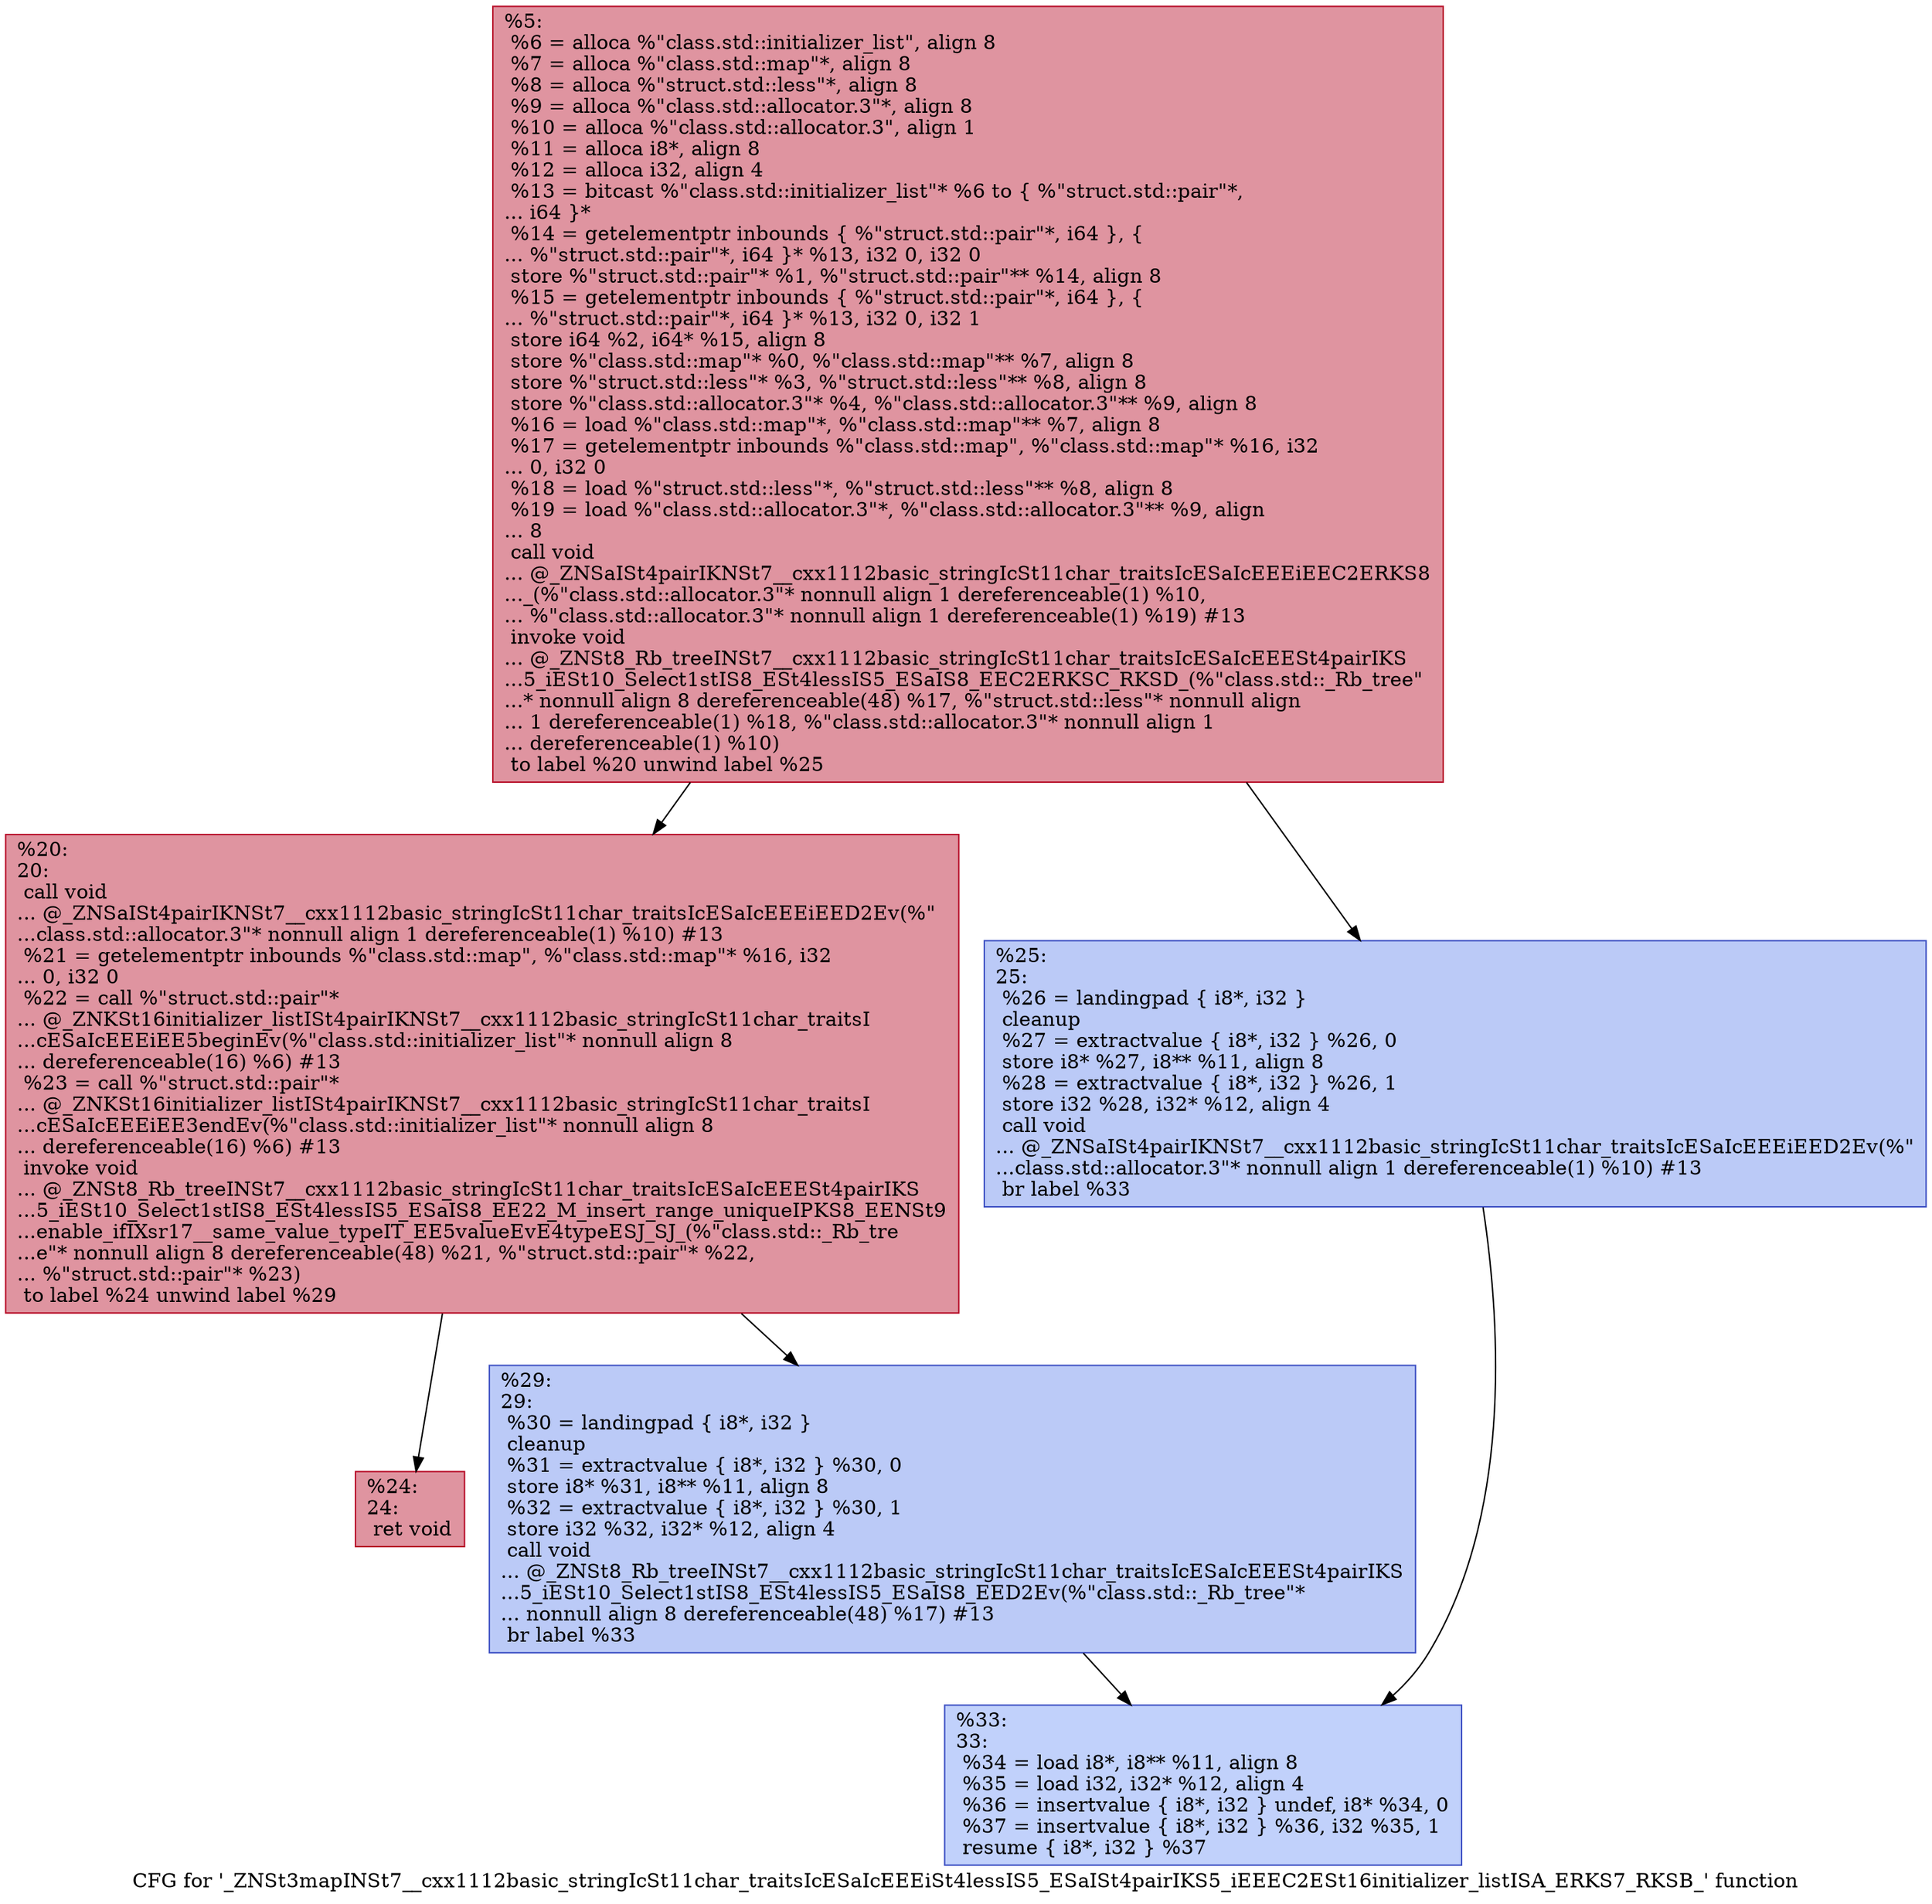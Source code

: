 digraph "CFG for '_ZNSt3mapINSt7__cxx1112basic_stringIcSt11char_traitsIcESaIcEEEiSt4lessIS5_ESaISt4pairIKS5_iEEEC2ESt16initializer_listISA_ERKS7_RKSB_' function" {
	label="CFG for '_ZNSt3mapINSt7__cxx1112basic_stringIcSt11char_traitsIcESaIcEEEiSt4lessIS5_ESaISt4pairIKS5_iEEEC2ESt16initializer_listISA_ERKS7_RKSB_' function";

	Node0x55a8467adf80 [shape=record,color="#b70d28ff", style=filled, fillcolor="#b70d2870",label="{%5:\l  %6 = alloca %\"class.std::initializer_list\", align 8\l  %7 = alloca %\"class.std::map\"*, align 8\l  %8 = alloca %\"struct.std::less\"*, align 8\l  %9 = alloca %\"class.std::allocator.3\"*, align 8\l  %10 = alloca %\"class.std::allocator.3\", align 1\l  %11 = alloca i8*, align 8\l  %12 = alloca i32, align 4\l  %13 = bitcast %\"class.std::initializer_list\"* %6 to \{ %\"struct.std::pair\"*,\l... i64 \}*\l  %14 = getelementptr inbounds \{ %\"struct.std::pair\"*, i64 \}, \{\l... %\"struct.std::pair\"*, i64 \}* %13, i32 0, i32 0\l  store %\"struct.std::pair\"* %1, %\"struct.std::pair\"** %14, align 8\l  %15 = getelementptr inbounds \{ %\"struct.std::pair\"*, i64 \}, \{\l... %\"struct.std::pair\"*, i64 \}* %13, i32 0, i32 1\l  store i64 %2, i64* %15, align 8\l  store %\"class.std::map\"* %0, %\"class.std::map\"** %7, align 8\l  store %\"struct.std::less\"* %3, %\"struct.std::less\"** %8, align 8\l  store %\"class.std::allocator.3\"* %4, %\"class.std::allocator.3\"** %9, align 8\l  %16 = load %\"class.std::map\"*, %\"class.std::map\"** %7, align 8\l  %17 = getelementptr inbounds %\"class.std::map\", %\"class.std::map\"* %16, i32\l... 0, i32 0\l  %18 = load %\"struct.std::less\"*, %\"struct.std::less\"** %8, align 8\l  %19 = load %\"class.std::allocator.3\"*, %\"class.std::allocator.3\"** %9, align\l... 8\l  call void\l... @_ZNSaISt4pairIKNSt7__cxx1112basic_stringIcSt11char_traitsIcESaIcEEEiEEC2ERKS8\l..._(%\"class.std::allocator.3\"* nonnull align 1 dereferenceable(1) %10,\l... %\"class.std::allocator.3\"* nonnull align 1 dereferenceable(1) %19) #13\l  invoke void\l... @_ZNSt8_Rb_treeINSt7__cxx1112basic_stringIcSt11char_traitsIcESaIcEEESt4pairIKS\l...5_iESt10_Select1stIS8_ESt4lessIS5_ESaIS8_EEC2ERKSC_RKSD_(%\"class.std::_Rb_tree\"\l...* nonnull align 8 dereferenceable(48) %17, %\"struct.std::less\"* nonnull align\l... 1 dereferenceable(1) %18, %\"class.std::allocator.3\"* nonnull align 1\l... dereferenceable(1) %10)\l          to label %20 unwind label %25\l}"];
	Node0x55a8467adf80 -> Node0x55a8467aea00;
	Node0x55a8467adf80 -> Node0x55a8467aea50;
	Node0x55a8467aea00 [shape=record,color="#b70d28ff", style=filled, fillcolor="#b70d2870",label="{%20:\l20:                                               \l  call void\l... @_ZNSaISt4pairIKNSt7__cxx1112basic_stringIcSt11char_traitsIcESaIcEEEiEED2Ev(%\"\l...class.std::allocator.3\"* nonnull align 1 dereferenceable(1) %10) #13\l  %21 = getelementptr inbounds %\"class.std::map\", %\"class.std::map\"* %16, i32\l... 0, i32 0\l  %22 = call %\"struct.std::pair\"*\l... @_ZNKSt16initializer_listISt4pairIKNSt7__cxx1112basic_stringIcSt11char_traitsI\l...cESaIcEEEiEE5beginEv(%\"class.std::initializer_list\"* nonnull align 8\l... dereferenceable(16) %6) #13\l  %23 = call %\"struct.std::pair\"*\l... @_ZNKSt16initializer_listISt4pairIKNSt7__cxx1112basic_stringIcSt11char_traitsI\l...cESaIcEEEiEE3endEv(%\"class.std::initializer_list\"* nonnull align 8\l... dereferenceable(16) %6) #13\l  invoke void\l... @_ZNSt8_Rb_treeINSt7__cxx1112basic_stringIcSt11char_traitsIcESaIcEEESt4pairIKS\l...5_iESt10_Select1stIS8_ESt4lessIS5_ESaIS8_EE22_M_insert_range_uniqueIPKS8_EENSt9\l...enable_ifIXsr17__same_value_typeIT_EE5valueEvE4typeESJ_SJ_(%\"class.std::_Rb_tre\l...e\"* nonnull align 8 dereferenceable(48) %21, %\"struct.std::pair\"* %22,\l... %\"struct.std::pair\"* %23)\l          to label %24 unwind label %29\l}"];
	Node0x55a8467aea00 -> Node0x55a8467af3f0;
	Node0x55a8467aea00 -> Node0x55a8467af440;
	Node0x55a8467af3f0 [shape=record,color="#b70d28ff", style=filled, fillcolor="#b70d2870",label="{%24:\l24:                                               \l  ret void\l}"];
	Node0x55a8467aea50 [shape=record,color="#3d50c3ff", style=filled, fillcolor="#6687ed70",label="{%25:\l25:                                               \l  %26 = landingpad \{ i8*, i32 \}\l          cleanup\l  %27 = extractvalue \{ i8*, i32 \} %26, 0\l  store i8* %27, i8** %11, align 8\l  %28 = extractvalue \{ i8*, i32 \} %26, 1\l  store i32 %28, i32* %12, align 4\l  call void\l... @_ZNSaISt4pairIKNSt7__cxx1112basic_stringIcSt11char_traitsIcESaIcEEEiEED2Ev(%\"\l...class.std::allocator.3\"* nonnull align 1 dereferenceable(1) %10) #13\l  br label %33\l}"];
	Node0x55a8467aea50 -> Node0x55a8467afcd0;
	Node0x55a8467af440 [shape=record,color="#3d50c3ff", style=filled, fillcolor="#6687ed70",label="{%29:\l29:                                               \l  %30 = landingpad \{ i8*, i32 \}\l          cleanup\l  %31 = extractvalue \{ i8*, i32 \} %30, 0\l  store i8* %31, i8** %11, align 8\l  %32 = extractvalue \{ i8*, i32 \} %30, 1\l  store i32 %32, i32* %12, align 4\l  call void\l... @_ZNSt8_Rb_treeINSt7__cxx1112basic_stringIcSt11char_traitsIcESaIcEEESt4pairIKS\l...5_iESt10_Select1stIS8_ESt4lessIS5_ESaIS8_EED2Ev(%\"class.std::_Rb_tree\"*\l... nonnull align 8 dereferenceable(48) %17) #13\l  br label %33\l}"];
	Node0x55a8467af440 -> Node0x55a8467afcd0;
	Node0x55a8467afcd0 [shape=record,color="#3d50c3ff", style=filled, fillcolor="#7396f570",label="{%33:\l33:                                               \l  %34 = load i8*, i8** %11, align 8\l  %35 = load i32, i32* %12, align 4\l  %36 = insertvalue \{ i8*, i32 \} undef, i8* %34, 0\l  %37 = insertvalue \{ i8*, i32 \} %36, i32 %35, 1\l  resume \{ i8*, i32 \} %37\l}"];
}
